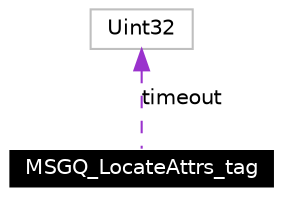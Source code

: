 digraph G
{
  edge [fontname="Helvetica",fontsize=10,labelfontname="Helvetica",labelfontsize=10];
  node [fontname="Helvetica",fontsize=10,shape=record];
  Node1 [label="MSGQ_LocateAttrs_tag",height=0.2,width=0.4,color="white", fillcolor="black", style="filled" fontcolor="white"];
  Node2 -> Node1 [dir=back,color="darkorchid3",fontsize=10,style="dashed",label="timeout",fontname="Helvetica"];
  Node2 [label="Uint32",height=0.2,width=0.4,color="grey75", fillcolor="white", style="filled"];
}
